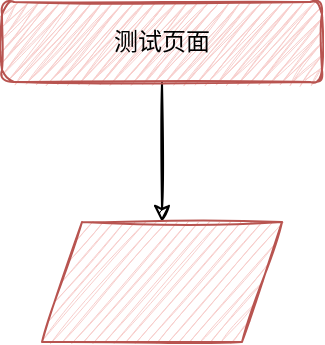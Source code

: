 <mxfile version="15.7.3" type="github"><diagram id="OwqBG8caKRGVY7pSdAsg" name="Page-1"><mxGraphModel dx="813" dy="461" grid="1" gridSize="10" guides="1" tooltips="1" connect="1" arrows="1" fold="1" page="1" pageScale="1" pageWidth="1169" pageHeight="1654" math="0" shadow="0"><root><mxCell id="0"/><mxCell id="1" parent="0"/><mxCell id="Qo1dgV3XmECjn8fMwY-6-2" style="edgeStyle=orthogonalEdgeStyle;rounded=0;orthogonalLoop=1;jettySize=auto;html=1;exitX=0.5;exitY=1;exitDx=0;exitDy=0;sketch=1;" edge="1" parent="1" source="Qo1dgV3XmECjn8fMwY-6-1" target="Qo1dgV3XmECjn8fMwY-6-3"><mxGeometry relative="1" as="geometry"><mxPoint x="390" y="450" as="targetPoint"/></mxGeometry></mxCell><mxCell id="Qo1dgV3XmECjn8fMwY-6-1" value="测试页面" style="rounded=1;whiteSpace=wrap;html=1;shadow=0;sketch=1;fillStyle=zigzag;fillColor=#f8cecc;strokeColor=#b85450;" vertex="1" parent="1"><mxGeometry x="260" y="360" width="160" height="40" as="geometry"/></mxCell><mxCell id="Qo1dgV3XmECjn8fMwY-6-3" value="" style="shape=parallelogram;perimeter=parallelogramPerimeter;whiteSpace=wrap;html=1;fixedSize=1;shadow=0;sketch=1;fillStyle=hachure;fillColor=#f8cecc;strokeColor=#b85450;" vertex="1" parent="1"><mxGeometry x="280" y="470" width="120" height="60" as="geometry"/></mxCell></root></mxGraphModel></diagram></mxfile>